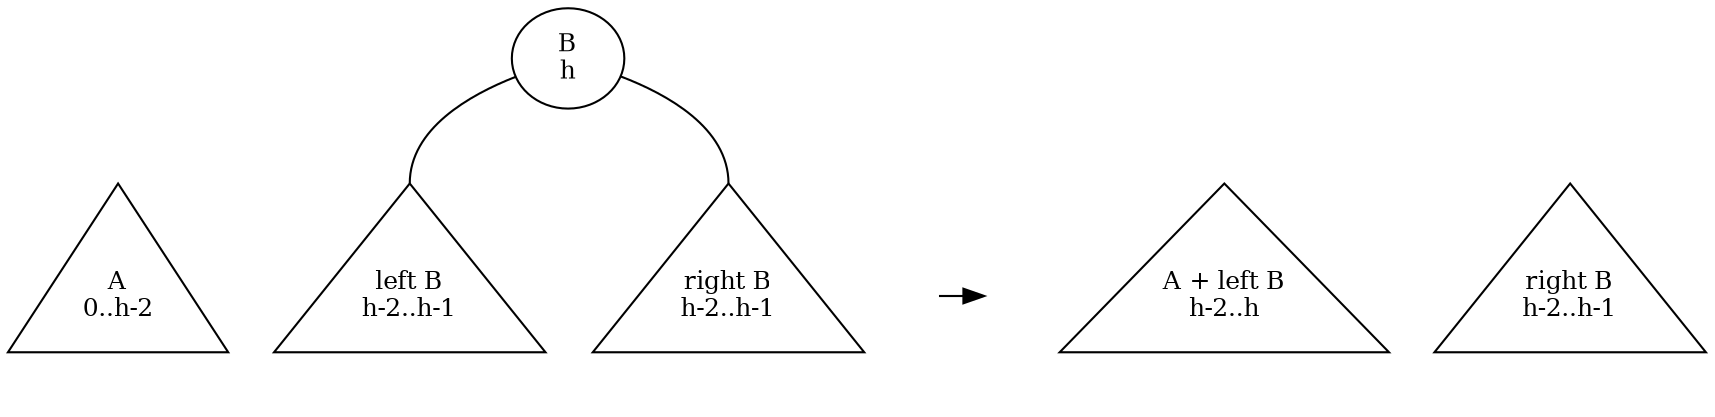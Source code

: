 digraph Merge {
  edge [dir=none];
  node [fontsize=12];
  nodesep=0.3;
  A [shape="triangle", width=1, height=1.5, label="A\n0..h-2"]
  B [label="B\nh"];
  Bleft [shape="triangle", width=1, height=1.5, label="left B\nh-2..h-1"];
  Bright [shape="triangle", width=1, height=1.5, label="right B\nh-2..h-1"];
  B -> Bleft:n;
  B -> Bright:n;
  ABleft [shape="triangle", width=1, height=1.5, label="A + left B\nh-2..h"];
  Brightafter [shape="triangle", width=1, height=1.5, label="right B\nh-2..h-1"];
  breakL [label="", style=invis, width=0.2];
  breakR [label="", style=invis, width=0.2];
  { rank=same;
    A -> Bleft -> Bright -> breakL [style=invis];
    breakL -> breakR [dir=forward];
    breakR -> ABleft -> Brightafter [style=invis]; }
}

